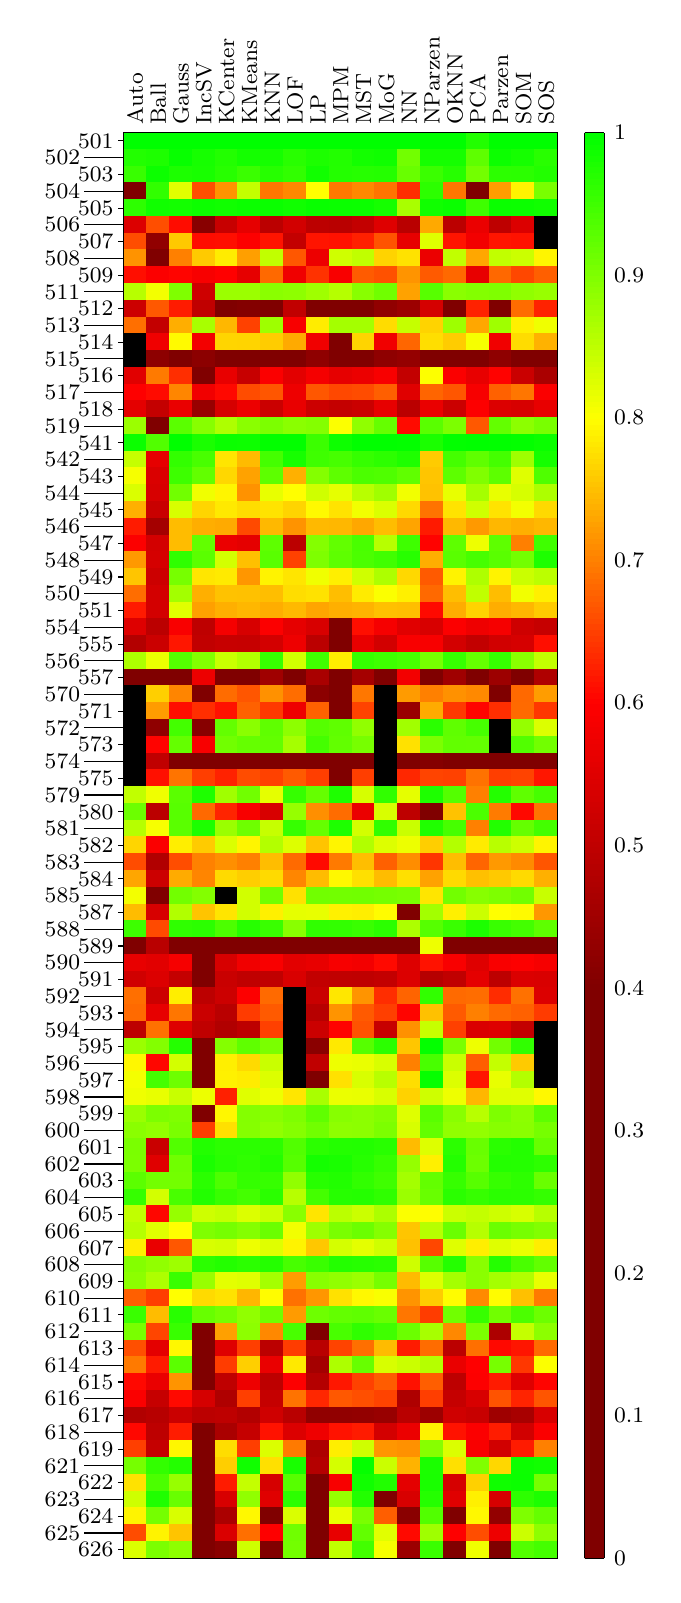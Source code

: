 \pgfplotsset{
	/pgfplots/colormap={cmaucrelative}{[0.5cm]
	rgb255(0cm)=(0,0,0);
	rgb255(1cm)=(255,0,0);
	rgb255(2cm)=(255,0,0);
	rgb255(2.5cm)=(255,255,0);
	rgb255(3cm)=(160,160,160);
	rgb255(3.5cm)=(0,100,255);
	rgb255(4cm)=(0,255,0);
	rgb255(5cm)=(0,225,0);
	rgb255(6cm)=(0,0,0);
	},
	/pgfplots/colormap={cmaucabsolute}{[0.5cm]
	rgb255(0cm)=(0,0,0);
	rgb255(1cm)=(0,0,0);
	rgb255(2cm)=(0,0,0);
	rgb255(3cm)=(0,0,0);
	rgb255(4cm)=(0,0,0);
	rgb255(5cm)=(128,0,0);
	rgb255(6cm)=(128,0,0);
	rgb255(7cm)=(128,0,0);
	rgb255(8cm)=(255,0,0);
	rgb255(9cm)=(255,255,0);
	rgb255(10cm)=(0,255,0);
	},
	/pgfplots/colormap={cmrnkrelative}{[0.5cm]
	rgb255(0cm)=(0,0,0);
	rgb255(1cm)=(0,255,0);
	rgb255(2cm)=(0,255,0);
	rgb255(2.5cm)=(0,100,255);
	rgb255(3cm)=(160,160,160);
	rgb255(3.5cm)=(255,255,0);
	rgb255(4cm)=(255,0,0);
	rgb255(5cm)=(255,0,0);
	rgb255(6cm)=(0,0,0);
	},
	/pgfplots/colormap={cmrnkabsolute}{[0.5cm]
	rgb255(0cm)=(0,255,0);
	rgb255(1cm)=(255,255,0);
	rgb255(2cm)=(255,0,0);
	rgb255(3cm)=(128,0,0);
	rgb255(4cm)=(128,0,0);
	rgb255(5cm)=(128,0,0);
	rgb255(6cm)=(0,0,0);
	rgb255(7cm)=(0,0,0)
	rgb255(8cm)=(0,0,0);
	rgb255(9cm)=(0,0,0);
	rgb255(10cm)=(0,0,0);
	},
}
\begin{tikzpicture}
	\begin{axis}[name=mat,
	plot box ratio={1 1 1},
	x=0.29cm,
	y=-0.213cm,
	z=0cm,
	xtick={1,...,19},
	ytick={1,...,85},
	xticklabels={{Auto},{Ball},{Gauss},{IncSV},{KCenter},{KMeans},{KNN},{LOF},{LP},{MPM},{MST},{MoG},{NN},{NParzen},{OKNN},{PCA},{Parzen},{SOM},{SOS}},
	yticklabels={},
	view={90}{90},
	xticklabel style={yshift=-0.1cm,xshift=0.145cm,rotate=90,font=\footnotesize},
	yticklabel style={yshift=-0.106cm,font=\footnotesize},
	axis x line=top,
	x axis line style={-},
	y axis line style={-},
	z axis line style={-},
	%colorbar,
	colorbar sampled,
	point meta min=-1,
	point meta max=1,
	colormap name=cmaucabsolute,
	colorbar style={try min ticks=5,max space between ticks=12pt,font=\footnotesize,xshift=-0.2cm,width=0.25cm,ytick style={draw=none},samples=500,scaled ticks = false,ymin=0,ymax=1,y dir=normal,yticklabel={$\pgfmathprintnumber{\tick}$},ytick={0.0,0.1,0.2,...,1.0},yticklabel style={/pgf/number format/fixed,/pgf/number format/showpos=false}},
	%
	title style={yshift=1cm,anchor=base},
	title={ },
	,
	]
	\addplot3[surf,draw=none,thin,shader=flat corner,mesh/rows=86,mesh/cols=20,mesh/ordering=y varies] coordinates {
(1,1,1.0)
(1,2,0.973)
(1,3,0.956)
(1,4,0.384)
(1,5,0.964)
(1,6,0.544)
(1,7,0.66)
(1,8,0.715)
(1,9,0.611)
(1,10,0.856)
(1,11,0.519)
(1,12,0.687)
(1,13,-1.0)
(1,14,-1.0)
(1,15,0.552)
(1,16,0.598)
(1,17,0.557)
(1,18,0.878)
(1,19,0.991)
(1,20,0.845)
(1,21,0.807)
(1,22,0.829)
(1,23,0.738)
(1,24,0.621)
(1,25,0.595)
(1,26,0.72)
(1,27,0.754)
(1,28,0.685)
(1,29,0.62)
(1,30,0.548)
(1,31,0.48)
(1,32,0.864)
(1,33,0.267)
(1,34,-1.0)
(1,35,-1.0)
(1,36,-1.0)
(1,37,-1.0)
(1,38,-1.0)
(1,39,-1.0)
(1,40,0.848)
(1,41,0.915)
(1,42,0.857)
(1,43,0.767)
(1,44,0.659)
(1,45,0.73)
(1,46,0.809)
(1,47,0.747)
(1,48,0.952)
(1,49,0.233)
(1,50,0.564)
(1,51,0.525)
(1,52,0.687)
(1,53,0.683)
(1,54,0.496)
(1,55,0.879)
(1,56,0.793)
(1,57,0.808)
(1,58,0.812)
(1,59,0.879)
(1,60,0.891)
(1,61,0.904)
(1,62,0.903)
(1,63,0.928)
(1,64,0.958)
(1,65,0.848)
(1,66,0.857)
(1,67,0.786)
(1,68,0.896)
(1,69,0.89)
(1,70,0.674)
(1,71,0.955)
(1,72,0.905)
(1,73,0.662)
(1,74,0.695)
(1,75,0.606)
(1,76,0.593)
(1,77,0.477)
(1,78,0.605)
(1,79,0.649)
(1,80,0.907)
(1,81,0.777)
(1,82,0.838)
(1,83,0.791)
(1,84,0.659)
(1,85,0.828)
(1,86,0.0)
(2,1,1.0)
(2,2,0.977)
(2,3,0.99)
(2,4,0.961)
(2,5,0.987)
(2,6,0.661)
(2,7,0.426)
(2,8,0.39)
(2,9,0.595)
(2,10,0.809)
(2,11,0.669)
(2,12,0.505)
(2,13,0.576)
(2,14,0.42)
(2,15,0.695)
(2,16,0.608)
(2,17,0.507)
(2,18,0.399)
(2,19,0.936)
(2,20,0.561)
(2,21,0.541)
(2,22,0.537)
(2,23,0.514)
(2,24,0.457)
(2,25,0.53)
(2,26,0.534)
(2,27,0.52)
(2,28,0.53)
(2,29,0.531)
(2,30,0.493)
(2,31,0.518)
(2,32,0.815)
(2,33,0.377)
(2,34,0.762)
(2,35,0.722)
(2,36,0.424)
(2,37,0.602)
(2,38,0.5)
(2,39,0.612)
(2,40,0.811)
(2,41,0.492)
(2,42,0.806)
(2,43,0.593)
(2,44,0.477)
(2,45,0.52)
(2,46,0.384)
(2,47,0.537)
(2,48,0.658)
(2,49,0.489)
(2,50,0.554)
(2,51,0.544)
(2,52,0.519)
(2,53,0.562)
(2,54,0.688)
(2,55,0.897)
(2,56,0.604)
(2,57,0.946)
(2,58,0.818)
(2,59,0.902)
(2,60,0.885)
(2,61,0.515)
(2,62,0.551)
(2,63,0.909)
(2,64,0.834)
(2,65,0.604)
(2,66,0.824)
(2,67,0.567)
(2,68,0.886)
(2,69,0.864)
(2,70,0.648)
(2,71,0.747)
(2,72,0.654)
(2,73,0.557)
(2,74,0.621)
(2,75,0.566)
(2,76,0.51)
(2,77,0.486)
(2,78,0.495)
(2,79,0.509)
(2,80,0.96)
(2,81,0.941)
(2,82,0.975)
(2,83,0.908)
(2,84,0.79)
(2,85,0.903)
(2,86,0.0)
(3,1,1.0)
(3,2,0.994)
(3,3,0.978)
(3,4,0.823)
(3,5,0.985)
(3,6,0.609)
(3,7,0.757)
(3,8,0.7)
(3,9,0.603)
(3,10,0.9)
(3,11,0.621)
(3,12,0.736)
(3,13,0.796)
(3,14,0.287)
(3,15,0.636)
(3,16,0.705)
(3,17,0.566)
(3,18,0.929)
(3,19,1.0)
(3,20,0.96)
(3,21,0.952)
(3,22,0.911)
(3,23,0.831)
(3,24,0.747)
(3,25,0.747)
(3,26,0.963)
(3,27,0.906)
(3,28,0.872)
(3,29,0.823)
(3,30,0.591)
(3,31,0.617)
(3,32,0.934)
(3,33,0.284)
(3,34,0.704)
(3,35,0.611)
(3,36,0.947)
(3,37,0.921)
(3,38,0.364)
(3,39,0.691)
(3,40,0.929)
(3,41,0.931)
(3,42,0.929)
(3,43,0.786)
(3,44,0.66)
(3,45,0.734)
(3,46,0.91)
(3,47,0.861)
(3,48,0.963)
(3,49,0.246)
(3,50,0.586)
(3,51,0.507)
(3,52,0.786)
(3,53,0.692)
(3,54,0.548)
(3,55,0.971)
(3,56,0.834)
(3,57,0.914)
(3,58,0.843)
(3,59,0.899)
(3,60,0.904)
(3,61,0.935)
(3,62,0.912)
(3,63,0.909)
(3,64,0.943)
(3,65,0.882)
(3,66,0.8)
(3,67,0.668)
(3,68,0.876)
(3,69,0.956)
(3,70,0.8)
(3,71,0.968)
(3,72,0.956)
(3,73,0.794)
(3,74,0.928)
(3,75,0.716)
(3,76,0.607)
(3,77,0.516)
(3,78,0.622)
(3,79,0.793)
(3,80,0.972)
(3,81,0.881)
(3,82,0.918)
(3,83,0.83)
(3,84,0.753)
(3,85,0.888)
(3,86,0.0)
(4,1,1.0)
(4,2,0.982)
(4,3,0.981)
(4,4,0.661)
(4,5,0.99)
(4,6,0.413)
(4,7,0.609)
(4,8,0.758)
(4,9,0.589)
(4,10,0.522)
(4,11,0.5)
(4,12,0.868)
(4,13,0.581)
(4,14,0.419)
(4,15,0.043)
(4,16,0.577)
(4,17,0.438)
(4,18,0.894)
(4,19,0.979)
(4,20,0.943)
(4,21,0.923)
(4,22,0.811)
(4,23,0.767)
(4,24,0.736)
(4,25,0.923)
(4,26,0.929)
(4,27,0.78)
(4,28,0.737)
(4,29,0.725)
(4,30,0.498)
(4,31,0.502)
(4,32,0.897)
(4,33,0.571)
(4,34,0.364)
(4,35,0.636)
(4,36,0.411)
(4,37,0.589)
(4,38,0.352)
(4,39,0.648)
(4,40,0.977)
(4,41,0.682)
(4,42,0.978)
(4,43,0.759)
(4,44,0.701)
(4,45,0.704)
(4,46,0.897)
(4,47,0.753)
(4,48,0.966)
(4,49,0.254)
(4,50,0.051)
(4,51,0.014)
(4,52,0.494)
(4,53,0.517)
(4,54,0.5)
(4,55,0.111)
(4,56,0.106)
(4,57,0.089)
(4,58,0.814)
(4,59,0.374)
(4,60,0.648)
(4,61,0.973)
(4,62,0.979)
(4,63,0.967)
(4,64,0.973)
(4,65,0.838)
(4,66,0.9)
(4,67,0.83)
(4,68,0.966)
(4,69,0.88)
(4,70,0.771)
(4,71,0.919)
(4,72,0.005)
(4,73,0.0)
(4,74,0.004)
(4,75,0.0)
(4,76,0.534)
(4,77,0.493)
(4,78,0.275)
(4,79,0.061)
(4,80,0.0)
(4,81,0.0)
(4,82,0.0)
(4,83,0.0)
(4,84,0.0)
(4,85,0.0)
(4,86,0.0)
(5,1,1.0)
(5,2,0.973)
(5,3,0.969)
(5,4,0.715)
(5,5,0.987)
(5,6,0.511)
(5,7,0.611)
(5,8,0.785)
(5,9,0.6)
(5,10,0.878)
(5,11,0.321)
(5,12,0.743)
(5,13,0.767)
(5,14,0.293)
(5,15,0.564)
(5,16,0.606)
(5,17,0.535)
(5,18,0.863)
(5,19,0.991)
(5,20,0.779)
(5,21,0.768)
(5,22,0.792)
(5,23,0.782)
(5,24,0.733)
(5,25,0.568)
(5,26,0.834)
(5,27,0.783)
(5,28,0.752)
(5,29,0.737)
(5,30,0.584)
(5,31,0.512)
(5,32,0.842)
(5,33,0.291)
(5,34,0.684)
(5,35,0.613)
(5,36,0.922)
(5,37,0.911)
(5,38,0.35)
(5,39,0.626)
(5,40,0.874)
(5,41,0.628)
(5,42,0.879)
(5,43,0.828)
(5,44,0.712)
(5,45,0.771)
(5,46,-1.0)
(5,47,0.779)
(5,48,0.94)
(5,49,0.249)
(5,50,0.537)
(5,51,0.515)
(5,52,0.519)
(5,53,0.49)
(5,54,0.477)
(5,55,0.896)
(5,56,0.787)
(5,57,0.789)
(5,58,0.625)
(5,59,0.793)
(5,60,0.775)
(5,61,0.966)
(5,62,0.968)
(5,63,0.939)
(5,64,0.956)
(5,65,0.844)
(5,66,0.907)
(5,67,0.833)
(5,68,0.972)
(5,69,0.821)
(5,70,0.777)
(5,71,0.907)
(5,72,0.725)
(5,73,0.549)
(5,74,0.647)
(5,75,0.499)
(5,76,0.473)
(5,77,0.497)
(5,78,0.466)
(5,79,0.773)
(5,80,0.761)
(5,81,0.621)
(5,82,0.538)
(5,83,0.468)
(5,84,0.541)
(5,85,0.415)
(5,86,0.0)
(6,1,1.0)
(6,2,0.984)
(6,3,0.954)
(6,4,0.846)
(6,5,0.991)
(6,6,0.561)
(6,7,0.596)
(6,8,0.724)
(6,9,0.56)
(6,10,0.878)
(6,11,0.406)
(6,12,0.651)
(6,13,0.766)
(6,14,0.262)
(6,15,0.511)
(6,16,0.659)
(6,17,0.572)
(6,18,0.891)
(6,19,0.989)
(6,20,0.746)
(6,21,0.727)
(6,22,0.714)
(6,23,0.773)
(6,24,0.658)
(6,25,0.559)
(6,26,0.75)
(6,27,0.717)
(6,28,0.751)
(6,29,0.743)
(6,30,0.536)
(6,31,0.51)
(6,32,0.86)
(6,33,0.242)
(6,34,0.667)
(6,35,0.676)
(6,36,0.891)
(6,37,0.92)
(6,38,0.375)
(6,39,0.659)
(6,40,0.911)
(6,41,0.588)
(6,42,0.913)
(6,43,0.792)
(6,44,0.7)
(6,45,0.761)
(6,46,0.836)
(6,47,0.836)
(6,48,0.97)
(6,49,0.241)
(6,50,0.578)
(6,51,0.5)
(6,52,0.597)
(6,53,0.646)
(6,54,0.495)
(6,55,0.925)
(6,56,0.771)
(6,57,0.785)
(6,58,0.825)
(6,59,0.896)
(6,60,0.895)
(6,61,0.966)
(6,62,0.963)
(6,63,0.959)
(6,64,0.946)
(6,65,0.827)
(6,66,0.896)
(6,67,0.813)
(6,68,0.966)
(6,69,0.825)
(6,70,0.742)
(6,71,0.886)
(6,72,0.889)
(6,73,0.648)
(6,74,0.762)
(6,75,0.573)
(6,76,0.649)
(6,77,0.478)
(6,78,0.508)
(6,79,0.648)
(6,80,0.987)
(6,81,0.846)
(6,82,0.886)
(6,83,0.794)
(6,84,0.687)
(6,85,0.838)
(6,86,0.0)
(7,1,1.0)
(7,2,0.983)
(7,3,0.97)
(7,4,0.693)
(7,5,0.992)
(7,6,0.492)
(7,7,0.615)
(7,8,0.848)
(7,9,0.682)
(7,10,0.891)
(7,11,0.272)
(7,12,0.876)
(7,13,0.76)
(7,14,0.279)
(7,15,0.594)
(7,16,0.667)
(7,17,0.518)
(7,18,0.902)
(7,19,0.998)
(7,20,0.946)
(7,21,0.927)
(7,22,0.818)
(7,23,0.778)
(7,24,0.744)
(7,25,0.926)
(7,26,0.93)
(7,27,0.79)
(7,28,0.749)
(7,29,0.735)
(7,30,0.595)
(7,31,0.531)
(7,32,0.957)
(7,33,0.45)
(7,34,0.713)
(7,35,0.644)
(7,36,0.925)
(7,37,0.923)
(7,38,0.355)
(7,39,0.651)
(7,40,0.82)
(7,41,0.539)
(7,42,0.844)
(7,43,0.859)
(7,44,0.748)
(7,45,0.771)
(7,46,0.91)
(7,47,0.788)
(7,48,0.955)
(7,49,0.25)
(7,50,0.59)
(7,51,0.501)
(7,52,0.683)
(7,53,0.67)
(7,54,0.65)
(7,55,0.904)
(7,56,0.842)
(7,57,0.827)
(7,58,0.813)
(7,59,0.892)
(7,60,0.886)
(7,61,0.966)
(7,62,0.972)
(7,63,0.957)
(7,64,0.967)
(7,65,0.84)
(7,66,0.916)
(7,67,0.825)
(7,68,0.971)
(7,69,0.87)
(7,70,0.797)
(7,71,0.911)
(7,72,0.706)
(7,73,0.492)
(7,74,0.566)
(7,75,0.496)
(7,76,0.508)
(7,77,0.524)
(7,78,0.614)
(7,79,0.828)
(7,80,0.775)
(7,81,0.535)
(7,82,0.551)
(7,83,0.384)
(7,84,0.598)
(7,85,0.401)
(7,86,0.0)
(8,1,1.0)
(8,2,0.968)
(8,3,0.961)
(8,4,0.706)
(8,5,0.987)
(8,6,0.529)
(8,7,0.505)
(8,8,0.668)
(8,9,0.576)
(8,10,0.888)
(8,11,0.502)
(8,12,0.588)
(8,13,0.733)
(8,14,0.368)
(8,15,0.556)
(8,16,0.573)
(8,17,0.565)
(8,18,0.891)
(8,19,0.998)
(8,20,0.982)
(8,21,0.738)
(8,22,0.799)
(8,23,0.766)
(8,24,0.715)
(8,25,0.493)
(8,26,0.651)
(8,27,0.779)
(8,28,0.773)
(8,29,0.745)
(8,30,0.56)
(8,31,0.573)
(8,32,0.836)
(8,33,0.332)
(8,34,0.685)
(8,35,0.573)
(8,36,0.889)
(8,37,0.87)
(8,38,0.349)
(8,39,0.67)
(8,40,0.958)
(8,41,0.882)
(8,42,0.957)
(8,43,0.826)
(8,44,0.683)
(8,45,0.705)
(8,46,0.776)
(8,47,0.819)
(8,48,0.892)
(8,49,0.339)
(8,50,0.556)
(8,51,0.54)
(8,52,-1.0)
(8,53,-1.0)
(8,54,-1.0)
(8,55,-1.0)
(8,56,-1.0)
(8,57,-1.0)
(8,58,0.78)
(8,59,0.901)
(8,60,0.895)
(8,61,0.936)
(8,62,0.932)
(8,63,0.886)
(8,64,0.856)
(8,65,0.892)
(8,66,0.81)
(8,67,0.79)
(8,68,0.944)
(8,69,0.722)
(8,70,0.688)
(8,71,0.721)
(8,72,0.943)
(8,73,0.647)
(8,74,0.782)
(8,75,0.597)
(8,76,0.69)
(8,77,0.489)
(8,78,0.545)
(8,79,0.695)
(8,80,0.981)
(8,81,0.931)
(8,82,0.965)
(8,83,0.829)
(8,84,0.912)
(8,85,0.909)
(8,86,0.0)
(9,1,1.0)
(9,2,0.978)
(9,3,0.986)
(9,4,0.8)
(9,5,0.993)
(9,6,0.494)
(9,7,0.615)
(9,8,0.571)
(9,9,0.639)
(9,10,0.875)
(9,11,0.254)
(9,12,0.785)
(9,13,0.577)
(9,14,0.423)
(9,15,0.584)
(9,16,0.668)
(9,17,0.52)
(9,18,0.896)
(9,19,0.953)
(9,20,0.951)
(9,21,0.896)
(9,22,0.837)
(9,23,0.795)
(9,24,0.745)
(9,25,0.896)
(9,26,0.901)
(9,27,0.811)
(9,28,0.777)
(9,29,0.729)
(9,30,0.539)
(9,31,0.492)
(9,32,0.949)
(9,33,0.464)
(9,34,0.418)
(9,35,0.676)
(9,36,0.933)
(9,37,0.946)
(9,38,0.352)
(9,39,0.648)
(9,40,0.92)
(9,41,0.712)
(9,42,0.92)
(9,43,0.753)
(9,44,0.607)
(9,45,0.747)
(9,46,0.911)
(9,47,0.818)
(9,48,0.962)
(9,49,0.349)
(9,50,0.564)
(9,51,0.503)
(9,52,0.514)
(9,53,0.487)
(9,54,0.518)
(9,55,0.415)
(9,56,0.5)
(9,57,0.374)
(9,58,0.867)
(9,59,0.924)
(9,60,0.911)
(9,61,0.966)
(9,62,0.984)
(9,63,0.969)
(9,64,0.946)
(9,65,0.779)
(9,66,0.876)
(9,67,0.756)
(9,68,0.955)
(9,69,0.893)
(9,70,0.717)
(9,71,0.913)
(9,72,0.386)
(9,73,0.49)
(9,74,0.456)
(9,75,0.482)
(9,76,0.63)
(9,77,0.427)
(9,78,0.574)
(9,79,0.471)
(9,80,0.482)
(9,81,0.031)
(9,82,0.182)
(9,83,0.195)
(9,84,0.154)
(9,85,0.139)
(9,86,0.0)
(10,1,1.0)
(10,2,0.973)
(10,3,0.972)
(10,4,0.694)
(10,5,0.992)
(10,6,0.49)
(10,7,0.613)
(10,8,0.837)
(10,9,0.59)
(10,10,0.858)
(10,11,0.239)
(10,12,0.871)
(10,13,0.0)
(10,14,0.0)
(10,15,0.561)
(10,16,0.656)
(10,17,0.506)
(10,18,0.802)
(10,19,0.989)
(10,20,0.945)
(10,21,0.926)
(10,22,0.819)
(10,23,0.778)
(10,24,0.743)
(10,25,0.923)
(10,26,0.926)
(10,27,0.787)
(10,28,0.749)
(10,29,0.737)
(10,30,0.053)
(10,31,0.0)
(10,32,0.786)
(10,33,0.34)
(10,34,0.0)
(10,35,0.0)
(10,36,0.925)
(10,37,0.923)
(10,38,0.0)
(10,39,0.0)
(10,40,0.976)
(10,41,0.684)
(10,42,0.977)
(10,43,0.792)
(10,44,0.695)
(10,45,0.794)
(10,46,0.91)
(10,47,0.789)
(10,48,0.96)
(10,49,0.245)
(10,50,0.587)
(10,51,0.501)
(10,52,0.781)
(10,53,0.716)
(10,54,0.602)
(10,55,0.782)
(10,56,0.813)
(10,57,0.776)
(10,58,0.815)
(10,59,0.894)
(10,60,0.888)
(10,61,0.972)
(10,62,0.98)
(10,63,0.974)
(10,64,0.97)
(10,65,0.853)
(10,66,0.904)
(10,67,0.833)
(10,68,0.972)
(10,69,0.886)
(10,70,0.776)
(10,71,0.922)
(10,72,0.943)
(10,73,0.652)
(10,74,0.864)
(10,75,0.618)
(10,76,0.669)
(10,77,0.427)
(10,78,0.614)
(10,79,0.786)
(10,80,0.833)
(10,81,0.589)
(10,82,0.882)
(10,83,0.817)
(10,84,0.564)
(10,85,0.849)
(10,86,0.0)
(11,1,1.0)
(11,2,0.985)
(11,3,0.97)
(11,4,0.706)
(11,5,0.991)
(11,6,0.505)
(11,7,0.625)
(11,8,0.849)
(11,9,0.671)
(11,10,0.893)
(11,11,0.319)
(11,12,0.871)
(11,13,0.766)
(11,14,0.283)
(11,15,0.57)
(11,16,0.659)
(11,17,0.516)
(11,18,0.887)
(11,19,0.999)
(11,20,0.958)
(11,21,0.941)
(11,22,0.855)
(11,23,0.81)
(11,24,0.731)
(11,25,0.942)
(11,26,0.941)
(11,27,0.837)
(11,28,0.784)
(11,29,0.74)
(11,30,0.611)
(11,31,0.565)
(11,32,0.958)
(11,33,0.458)
(11,34,0.693)
(11,35,0.652)
(11,36,0.886)
(11,37,0.906)
(11,38,0.365)
(11,39,0.648)
(11,40,0.832)
(11,41,0.568)
(11,42,0.834)
(11,43,0.861)
(11,44,0.749)
(11,45,0.775)
(11,46,0.911)
(11,47,0.786)
(11,48,0.955)
(11,49,0.254)
(11,50,0.58)
(11,51,0.499)
(11,52,0.716)
(11,53,0.67)
(11,54,0.665)
(11,55,0.932)
(11,56,0.816)
(11,57,0.83)
(11,58,0.817)
(11,59,0.89)
(11,60,0.89)
(11,61,0.973)
(11,62,0.97)
(11,63,0.961)
(11,64,0.971)
(11,65,0.84)
(11,66,0.916)
(11,67,0.821)
(11,68,0.97)
(11,69,0.878)
(11,70,0.794)
(11,71,0.925)
(11,72,0.963)
(11,73,0.687)
(11,74,0.919)
(11,75,0.651)
(11,76,0.662)
(11,77,0.429)
(11,78,0.621)
(11,79,0.837)
(11,80,0.996)
(11,81,0.987)
(11,82,0.973)
(11,83,0.904)
(11,84,0.923)
(11,85,0.948)
(11,86,0.0)
(12,1,1.0)
(12,2,0.988)
(12,3,0.971)
(12,4,0.691)
(12,5,0.983)
(12,6,0.55)
(12,7,0.665)
(12,8,0.765)
(12,9,0.663)
(12,10,0.912)
(12,11,0.426)
(12,12,0.772)
(12,13,0.577)
(12,14,0.423)
(12,15,0.589)
(12,16,0.674)
(12,17,0.562)
(12,18,0.92)
(12,19,0.999)
(12,20,0.965)
(12,21,0.938)
(12,22,0.874)
(12,23,0.828)
(12,24,0.748)
(12,25,0.856)
(12,26,0.949)
(12,27,0.864)
(12,28,0.803)
(12,29,0.75)
(12,30,0.585)
(12,31,0.529)
(12,32,0.951)
(12,33,0.279)
(12,34,-1.0)
(12,35,-1.0)
(12,36,-1.0)
(12,37,-1.0)
(12,38,-1.0)
(12,39,-1.0)
(12,40,0.961)
(12,41,0.83)
(12,42,0.962)
(12,43,0.826)
(12,44,0.675)
(12,45,0.747)
(12,46,0.908)
(12,47,0.797)
(12,48,0.966)
(12,49,0.233)
(12,50,0.607)
(12,51,0.505)
(12,52,0.635)
(12,53,0.649)
(12,54,0.511)
(12,55,0.966)
(12,56,0.83)
(12,57,0.855)
(12,58,0.83)
(12,59,0.897)
(12,60,0.902)
(12,61,0.968)
(12,62,0.957)
(12,63,0.95)
(12,64,0.963)
(12,65,0.865)
(12,66,0.895)
(12,67,0.837)
(12,68,0.967)
(12,69,0.907)
(12,70,0.804)
(12,71,0.917)
(12,72,0.95)
(12,73,0.746)
(12,74,0.831)
(12,75,0.672)
(12,76,0.652)
(12,77,0.437)
(12,78,0.53)
(12,79,0.717)
(12,80,0.841)
(12,81,0.974)
(12,82,0.4)
(12,83,0.673)
(12,84,0.823)
(12,85,0.807)
(12,86,0.0)
(13,1,1.0)
(13,2,0.91)
(13,3,0.918)
(13,4,0.636)
(13,5,0.867)
(13,6,0.489)
(13,7,0.562)
(13,8,0.777)
(13,9,0.716)
(13,10,0.727)
(13,11,0.444)
(13,12,0.845)
(13,13,0.68)
(13,14,0.433)
(13,15,0.505)
(13,16,0.551)
(13,17,0.491)
(13,18,0.608)
(13,19,0.997)
(13,20,0.976)
(13,21,0.924)
(13,22,0.81)
(13,23,0.77)
(13,24,0.728)
(13,25,0.951)
(13,26,0.969)
(13,27,0.769)
(13,28,0.788)
(13,29,0.749)
(13,30,0.552)
(13,31,0.591)
(13,32,0.944)
(13,33,0.58)
(13,34,0.721)
(13,35,0.439)
(13,36,0.873)
(13,37,0.776)
(13,38,0.391)
(13,39,0.63)
(13,40,0.82)
(13,41,0.498)
(13,42,0.842)
(13,43,0.814)
(13,44,0.71)
(13,45,0.775)
(13,46,0.905)
(13,47,0.283)
(13,48,0.864)
(13,49,0.301)
(13,50,0.546)
(13,51,0.544)
(13,52,0.678)
(13,53,0.603)
(13,54,0.713)
(13,55,0.755)
(13,56,0.7)
(13,57,0.774)
(13,58,0.764)
(13,59,0.825)
(13,60,0.831)
(13,61,0.746)
(13,62,0.883)
(13,63,0.871)
(13,64,0.878)
(13,65,0.803)
(13,66,0.754)
(13,67,0.751)
(13,68,0.838)
(13,69,0.746)
(13,70,0.716)
(13,71,0.692)
(13,72,0.916)
(13,73,0.621)
(13,74,0.841)
(13,75,0.613)
(13,76,0.472)
(13,77,0.49)
(13,78,0.57)
(13,79,0.713)
(13,80,0.74)
(13,81,0.557)
(13,82,0.539)
(13,83,0.416)
(13,84,0.607)
(13,85,0.444)
(13,86,0.0)
(14,1,1.0)
(14,2,0.983)
(14,3,0.954)
(14,4,0.965)
(14,5,0.987)
(14,6,0.732)
(14,7,0.825)
(14,8,0.569)
(14,9,0.67)
(14,10,0.931)
(14,11,0.534)
(14,12,0.765)
(14,13,0.774)
(14,14,0.314)
(14,15,0.801)
(14,16,0.679)
(14,17,0.566)
(14,18,0.93)
(14,19,0.979)
(14,20,0.759)
(14,21,0.754)
(14,22,0.752)
(14,23,0.69)
(14,24,0.62)
(14,25,0.601)
(14,26,0.736)
(14,27,0.67)
(14,28,0.682)
(14,29,0.607)
(14,30,0.538)
(14,31,0.589)
(14,32,0.907)
(14,33,0.26)
(14,34,0.7)
(14,35,0.734)
(14,36,0.967)
(14,37,0.902)
(14,38,0.407)
(14,39,0.653)
(14,40,0.977)
(14,41,0.209)
(14,42,0.975)
(14,43,0.761)
(14,44,0.641)
(14,45,0.727)
(14,46,0.779)
(14,47,0.872)
(14,48,0.932)
(14,49,0.813)
(14,50,0.614)
(14,51,0.484)
(14,52,0.961)
(14,53,0.751)
(14,54,0.844)
(14,55,0.997)
(14,56,0.943)
(14,57,0.996)
(14,58,0.838)
(14,59,0.93)
(14,60,0.923)
(14,61,0.826)
(14,62,0.788)
(14,63,0.922)
(14,64,0.918)
(14,65,0.798)
(14,66,0.856)
(14,67,0.655)
(14,68,0.931)
(14,69,0.826)
(14,70,0.76)
(14,71,0.647)
(14,72,0.869)
(14,73,0.684)
(14,74,0.858)
(14,75,0.673)
(14,76,0.648)
(14,77,0.446)
(14,78,0.79)
(14,79,0.894)
(14,80,0.979)
(14,81,0.98)
(14,82,0.971)
(14,83,0.936)
(14,84,0.875)
(14,85,0.955)
(14,86,0.0)
(15,1,1.0)
(15,2,0.983)
(15,3,0.97)
(15,4,0.693)
(15,5,0.992)
(15,6,0.492)
(15,7,0.615)
(15,8,0.848)
(15,9,0.682)
(15,10,0.891)
(15,11,0.272)
(15,12,0.876)
(15,13,0.76)
(15,14,0.279)
(15,15,0.594)
(15,16,0.667)
(15,17,0.518)
(15,18,0.902)
(15,19,0.998)
(15,20,0.946)
(15,21,0.927)
(15,22,0.818)
(15,23,0.778)
(15,24,0.744)
(15,25,0.926)
(15,26,0.93)
(15,27,0.79)
(15,28,0.749)
(15,29,0.735)
(15,30,0.595)
(15,31,0.531)
(15,32,0.957)
(15,33,0.45)
(15,34,0.713)
(15,35,0.644)
(15,36,0.925)
(15,37,0.923)
(15,38,0.355)
(15,39,0.651)
(15,40,0.934)
(15,41,0.752)
(15,42,0.945)
(15,43,0.859)
(15,44,0.748)
(15,45,0.771)
(15,46,0.91)
(15,47,0.788)
(15,48,0.955)
(15,49,0.25)
(15,50,0.59)
(15,51,0.501)
(15,52,0.683)
(15,53,0.67)
(15,54,0.65)
(15,55,0.904)
(15,56,0.842)
(15,57,0.827)
(15,58,0.813)
(15,59,0.892)
(15,60,0.886)
(15,61,0.966)
(15,62,0.972)
(15,63,0.957)
(15,64,0.967)
(15,65,0.84)
(15,66,0.916)
(15,67,0.825)
(15,68,0.971)
(15,69,0.87)
(15,70,0.797)
(15,71,0.911)
(15,72,0.706)
(15,73,0.492)
(15,74,0.566)
(15,75,0.496)
(15,76,0.508)
(15,77,0.524)
(15,78,0.614)
(15,79,0.828)
(15,80,0.775)
(15,81,0.535)
(15,82,0.551)
(15,83,0.384)
(15,84,0.598)
(15,85,0.401)
(15,86,0.0)
(16,1,0.973)
(16,2,0.926)
(16,3,0.909)
(16,4,0.303)
(16,5,0.951)
(16,6,0.568)
(16,7,0.58)
(16,8,0.731)
(16,9,0.564)
(16,10,0.897)
(16,11,0.626)
(16,12,0.731)
(16,13,0.807)
(16,14,0.271)
(16,15,0.564)
(16,16,0.587)
(16,17,0.596)
(16,18,0.669)
(16,19,1.0)
(16,20,0.925)
(16,21,0.899)
(16,22,0.87)
(16,23,0.837)
(16,24,0.72)
(16,25,0.813)
(16,26,0.945)
(16,27,0.863)
(16,28,0.849)
(16,29,0.765)
(16,30,0.574)
(16,31,0.503)
(16,32,0.92)
(16,33,0.289)
(16,34,0.707)
(16,35,0.603)
(16,36,0.945)
(16,37,0.922)
(16,38,0.361)
(16,39,0.689)
(16,40,0.7)
(16,41,0.941)
(16,42,0.7)
(16,43,0.784)
(16,44,0.679)
(16,45,0.75)
(16,46,0.894)
(16,47,0.84)
(16,48,0.978)
(16,49,0.239)
(16,50,0.549)
(16,51,0.559)
(16,52,0.685)
(16,53,0.7)
(16,54,0.541)
(16,55,0.813)
(16,56,0.673)
(16,57,0.615)
(16,58,0.742)
(16,59,0.855)
(16,60,0.884)
(16,61,0.918)
(16,62,0.915)
(16,63,0.931)
(16,64,0.957)
(16,65,0.847)
(16,66,0.857)
(16,67,0.786)
(16,68,0.892)
(16,69,0.891)
(16,70,0.708)
(16,71,0.957)
(16,72,0.903)
(16,73,0.687)
(16,74,0.599)
(16,75,0.597)
(16,76,0.539)
(16,77,0.513)
(16,78,0.595)
(16,79,0.59)
(16,80,0.899)
(16,81,0.763)
(16,82,0.788)
(16,83,0.794)
(16,84,0.66)
(16,85,0.811)
(16,86,0.0)
(17,1,1.0)
(17,2,0.99)
(17,3,0.965)
(17,4,0.723)
(17,5,0.992)
(17,6,0.497)
(17,7,0.616)
(17,8,0.848)
(17,9,0.681)
(17,10,0.9)
(17,11,0.385)
(17,12,0.875)
(17,13,0.577)
(17,14,0.423)
(17,15,0.601)
(17,16,0.676)
(17,17,0.545)
(17,18,0.922)
(17,19,0.999)
(17,20,0.946)
(17,21,0.927)
(17,22,0.818)
(17,23,0.778)
(17,24,0.743)
(17,25,0.926)
(17,26,0.93)
(17,27,0.79)
(17,28,0.748)
(17,29,0.735)
(17,30,0.586)
(17,31,0.528)
(17,32,0.957)
(17,33,0.445)
(17,34,0.364)
(17,35,0.636)
(17,36,-1.0)
(17,37,-1.0)
(17,38,0.352)
(17,39,0.648)
(17,40,0.972)
(17,41,0.696)
(17,42,0.973)
(17,43,0.855)
(17,44,0.72)
(17,45,0.757)
(17,46,0.901)
(17,47,0.8)
(17,48,0.956)
(17,49,0.269)
(17,50,0.59)
(17,51,0.496)
(17,52,0.634)
(17,53,0.683)
(17,54,0.547)
(17,55,0.91)
(17,56,0.846)
(17,57,0.818)
(17,58,0.825)
(17,59,0.901)
(17,60,0.894)
(17,61,0.967)
(17,62,0.972)
(17,63,0.957)
(17,64,0.967)
(17,65,0.839)
(17,66,0.916)
(17,67,0.825)
(17,68,0.971)
(17,69,0.87)
(17,70,0.797)
(17,71,0.911)
(17,72,0.471)
(17,73,0.606)
(17,74,0.906)
(17,75,0.621)
(17,76,0.665)
(17,77,0.448)
(17,78,0.622)
(17,79,0.527)
(17,80,0.768)
(17,81,0.988)
(17,82,0.535)
(17,83,0.429)
(17,84,0.573)
(17,85,0.391)
(17,86,0.0)
(18,1,1.0)
(18,2,0.983)
(18,3,0.966)
(18,4,0.79)
(18,5,0.991)
(18,6,0.544)
(18,7,0.614)
(18,8,0.84)
(18,9,0.655)
(18,10,0.887)
(18,11,0.684)
(18,12,0.788)
(18,13,0.772)
(18,14,0.256)
(18,15,0.517)
(18,16,0.692)
(18,17,0.537)
(18,18,0.89)
(18,19,0.997)
(18,20,0.876)
(18,21,0.825)
(18,22,0.832)
(18,23,0.809)
(18,24,0.737)
(18,25,0.699)
(18,26,0.909)
(18,27,0.841)
(18,28,0.81)
(18,29,0.743)
(18,30,0.523)
(18,31,0.535)
(18,32,0.891)
(18,33,0.246)
(18,34,0.682)
(18,35,0.683)
(18,36,0.883)
(18,37,0.936)
(18,38,0.374)
(18,39,0.652)
(18,40,0.925)
(18,41,0.606)
(18,42,0.921)
(18,43,0.839)
(18,44,0.708)
(18,45,0.771)
(18,46,0.911)
(18,47,0.796)
(18,48,0.947)
(18,49,0.252)
(18,50,0.596)
(18,51,0.543)
(18,52,0.688)
(18,53,0.676)
(18,54,0.505)
(18,55,0.962)
(18,56,0.758)
(18,57,0.859)
(18,58,0.824)
(18,59,0.89)
(18,60,0.891)
(18,61,0.972)
(18,62,0.971)
(18,63,0.964)
(18,64,0.966)
(18,65,0.831)
(18,66,0.906)
(18,67,0.815)
(18,68,0.942)
(18,69,0.861)
(18,70,0.75)
(18,71,0.941)
(18,72,0.846)
(18,73,0.616)
(18,74,0.643)
(18,75,0.548)
(18,76,0.628)
(18,77,0.463)
(18,78,0.528)
(18,79,0.621)
(18,80,0.99)
(18,81,0.991)
(18,82,0.964)
(18,83,0.901)
(18,84,0.84)
(18,85,0.935)
(18,86,0.0)
(19,1,1.0)
(19,2,0.968)
(19,3,0.973)
(19,4,0.905)
(19,5,0.987)
(19,6,-1.0)
(19,7,-1.0)
(19,8,0.792)
(19,9,0.674)
(19,10,0.88)
(19,11,0.626)
(19,12,0.811)
(19,13,0.739)
(19,14,0.256)
(19,15,0.466)
(19,16,0.594)
(19,17,0.563)
(19,18,0.905)
(19,19,0.992)
(19,20,0.983)
(19,21,0.938)
(19,22,0.864)
(19,23,0.77)
(19,24,0.743)
(19,25,0.95)
(19,26,0.977)
(19,27,0.853)
(19,28,0.788)
(19,29,0.759)
(19,30,0.51)
(19,31,0.611)
(19,32,0.847)
(19,33,0.474)
(19,34,0.723)
(19,35,0.643)
(19,36,0.827)
(19,37,0.91)
(19,38,0.381)
(19,39,0.617)
(19,40,0.945)
(19,41,0.691)
(19,42,0.947)
(19,43,0.791)
(19,44,0.666)
(19,45,0.738)
(19,46,0.843)
(19,47,0.718)
(19,48,0.926)
(19,49,0.254)
(19,50,0.585)
(19,51,0.54)
(19,52,0.544)
(19,53,0.646)
(19,54,-1.0)
(19,55,-1.0)
(19,56,-1.0)
(19,57,-1.0)
(19,58,0.794)
(19,59,0.927)
(19,60,0.907)
(19,61,0.919)
(19,62,0.964)
(19,63,0.917)
(19,64,0.959)
(19,65,0.856)
(19,66,0.898)
(19,67,0.786)
(19,68,0.923)
(19,69,0.816)
(19,70,0.695)
(19,71,0.915)
(19,72,0.89)
(19,73,0.682)
(19,74,0.802)
(19,75,0.603)
(19,76,0.666)
(19,77,0.539)
(19,78,0.593)
(19,79,0.7)
(19,80,0.986)
(19,81,0.907)
(19,82,0.978)
(19,83,0.92)
(19,84,0.888)
(19,85,0.946)
(19,86,0.0)
(20,1,0.0)
(20,2,0.0)
(20,3,0.0)
(20,4,0.0)
(20,5,0.0)
(20,6,0.0)
(20,7,0.0)
(20,8,0.0)
(20,9,0.0)
(20,10,0.0)
(20,11,0.0)
(20,12,0.0)
(20,13,0.0)
(20,14,0.0)
(20,15,0.0)
(20,16,0.0)
(20,17,0.0)
(20,18,0.0)
(20,19,0.0)
(20,20,0.0)
(20,21,0.0)
(20,22,0.0)
(20,23,0.0)
(20,24,0.0)
(20,25,0.0)
(20,26,0.0)
(20,27,0.0)
(20,28,0.0)
(20,29,0.0)
(20,30,0.0)
(20,31,0.0)
(20,32,0.0)
(20,33,0.0)
(20,34,0.0)
(20,35,0.0)
(20,36,0.0)
(20,37,0.0)
(20,38,0.0)
(20,39,0.0)
(20,40,0.0)
(20,41,0.0)
(20,42,0.0)
(20,43,0.0)
(20,44,0.0)
(20,45,0.0)
(20,46,0.0)
(20,47,0.0)
(20,48,0.0)
(20,49,0.0)
(20,50,0.0)
(20,51,0.0)
(20,52,0.0)
(20,53,0.0)
(20,54,0.0)
(20,55,0.0)
(20,56,0.0)
(20,57,0.0)
(20,58,0.0)
(20,59,0.0)
(20,60,0.0)
(20,61,0.0)
(20,62,0.0)
(20,63,0.0)
(20,64,0.0)
(20,65,0.0)
(20,66,0.0)
(20,67,0.0)
(20,68,0.0)
(20,69,0.0)
(20,70,0.0)
(20,71,0.0)
(20,72,0.0)
(20,73,0.0)
(20,74,0.0)
(20,75,0.0)
(20,76,0.0)
(20,77,0.0)
(20,78,0.0)
(20,79,0.0)
(20,80,0.0)
(20,81,0.0)
(20,82,0.0)
(20,83,0.0)
(20,84,0.0)
(20,85,0.0)
(20,86,0.0)

	};
	\end{axis}
	\draw[thin] (mat.north east) rectangle (mat.south west);
	\fontsize{8}{8}\selectfont \draw[black] ($(mat.north west) + (0cm,-0.106 cm)$) -- ++(-0.075cm,0cm) node[left,xshift=0.05cm] {501};
\draw[black] ($(mat.north west) + (0cm,-0.320 cm)$) -- ++(-0.5cm,0cm) node[left,xshift=0.05cm] {502};
\draw[black] ($(mat.north west) + (0cm,-0.532 cm)$) -- ++(-0.075cm,0cm) node[left,xshift=0.05cm] {503};
\draw[black] ($(mat.north west) + (0cm,-0.745 cm)$) -- ++(-0.5cm,0cm) node[left,xshift=0.05cm] {504};
\draw[black] ($(mat.north west) + (0cm,-0.959 cm)$) -- ++(-0.075cm,0cm) node[left,xshift=0.05cm] {505};
\draw[black] ($(mat.north west) + (0cm,-1.171 cm)$) -- ++(-0.5cm,0cm) node[left,xshift=0.05cm] {506};
\draw[black] ($(mat.north west) + (0cm,-1.385 cm)$) -- ++(-0.075cm,0cm) node[left,xshift=0.05cm] {507};
\draw[black] ($(mat.north west) + (0cm,-1.597 cm)$) -- ++(-0.5cm,0cm) node[left,xshift=0.05cm] {508};
\draw[black] ($(mat.north west) + (0cm,-1.810 cm)$) -- ++(-0.075cm,0cm) node[left,xshift=0.05cm] {509};
\draw[black] ($(mat.north west) + (0cm,-2.023 cm)$) -- ++(-0.5cm,0cm) node[left,xshift=0.05cm] {511};
\draw[black] ($(mat.north west) + (0cm,-2.236 cm)$) -- ++(-0.075cm,0cm) node[left,xshift=0.05cm] {512};
\draw[black] ($(mat.north west) + (0cm,-2.450 cm)$) -- ++(-0.5cm,0cm) node[left,xshift=0.05cm] {513};
\draw[black] ($(mat.north west) + (0cm,-2.663 cm)$) -- ++(-0.075cm,0cm) node[left,xshift=0.05cm] {514};
\draw[black] ($(mat.north west) + (0cm,-2.875 cm)$) -- ++(-0.5cm,0cm) node[left,xshift=0.05cm] {515};
\draw[black] ($(mat.north west) + (0cm,-3.088 cm)$) -- ++(-0.075cm,0cm) node[left,xshift=0.05cm] {516};
\draw[black] ($(mat.north west) + (0cm,-3.301 cm)$) -- ++(-0.5cm,0cm) node[left,xshift=0.05cm] {517};
\draw[black] ($(mat.north west) + (0cm,-3.514 cm)$) -- ++(-0.075cm,0cm) node[left,xshift=0.05cm] {518};
\draw[black] ($(mat.north west) + (0cm,-3.728 cm)$) -- ++(-0.5cm,0cm) node[left,xshift=0.05cm] {519};
\draw[black] ($(mat.north west) + (0cm,-3.941 cm)$) -- ++(-0.075cm,0cm) node[left,xshift=0.05cm] {541};
\draw[black] ($(mat.north west) + (0cm,-4.154 cm)$) -- ++(-0.5cm,0cm) node[left,xshift=0.05cm] {542};
\draw[black] ($(mat.north west) + (0cm,-4.367 cm)$) -- ++(-0.075cm,0cm) node[left,xshift=0.05cm] {543};
\draw[black] ($(mat.north west) + (0cm,-4.579 cm)$) -- ++(-0.5cm,0cm) node[left,xshift=0.05cm] {544};
\draw[black] ($(mat.north west) + (0cm,-4.792 cm)$) -- ++(-0.075cm,0cm) node[left,xshift=0.05cm] {545};
\draw[black] ($(mat.north west) + (0cm,-5.005 cm)$) -- ++(-0.5cm,0cm) node[left,xshift=0.05cm] {546};
\draw[black] ($(mat.north west) + (0cm,-5.218 cm)$) -- ++(-0.075cm,0cm) node[left,xshift=0.05cm] {547};
\draw[black] ($(mat.north west) + (0cm,-5.431 cm)$) -- ++(-0.5cm,0cm) node[left,xshift=0.05cm] {548};
\draw[black] ($(mat.north west) + (0cm,-5.644 cm)$) -- ++(-0.075cm,0cm) node[left,xshift=0.05cm] {549};
\draw[black] ($(mat.north west) + (0cm,-5.857 cm)$) -- ++(-0.5cm,0cm) node[left,xshift=0.05cm] {550};
\draw[black] ($(mat.north west) + (0cm,-6.071 cm)$) -- ++(-0.075cm,0cm) node[left,xshift=0.05cm] {551};
\draw[black] ($(mat.north west) + (0cm,-6.284 cm)$) -- ++(-0.5cm,0cm) node[left,xshift=0.05cm] {554};
\draw[black] ($(mat.north west) + (0cm,-6.497 cm)$) -- ++(-0.075cm,0cm) node[left,xshift=0.05cm] {555};
\draw[black] ($(mat.north west) + (0cm,-6.710 cm)$) -- ++(-0.5cm,0cm) node[left,xshift=0.05cm] {556};
\draw[black] ($(mat.north west) + (0cm,-6.922 cm)$) -- ++(-0.075cm,0cm) node[left,xshift=0.05cm] {557};
\draw[black] ($(mat.north west) + (0cm,-7.135 cm)$) -- ++(-0.5cm,0cm) node[left,xshift=0.05cm] {570};
\draw[black] ($(mat.north west) + (0cm,-7.348 cm)$) -- ++(-0.075cm,0cm) node[left,xshift=0.05cm] {571};
\draw[black] ($(mat.north west) + (0cm,-7.561 cm)$) -- ++(-0.5cm,0cm) node[left,xshift=0.05cm] {572};
\draw[black] ($(mat.north west) + (0cm,-7.774 cm)$) -- ++(-0.075cm,0cm) node[left,xshift=0.05cm] {573};
\draw[black] ($(mat.north west) + (0cm,-7.987 cm)$) -- ++(-0.5cm,0cm) node[left,xshift=0.05cm] {574};
\draw[black] ($(mat.north west) + (0cm,-8.200 cm)$) -- ++(-0.075cm,0cm) node[left,xshift=0.05cm] {575};
\draw[black] ($(mat.north west) + (0cm,-8.413 cm)$) -- ++(-0.5cm,0cm) node[left,xshift=0.05cm] {579};
\draw[black] ($(mat.north west) + (0cm,-8.627 cm)$) -- ++(-0.075cm,0cm) node[left,xshift=0.05cm] {580};
\draw[black] ($(mat.north west) + (0cm,-8.839 cm)$) -- ++(-0.5cm,0cm) node[left,xshift=0.05cm] {581};
\draw[black] ($(mat.north west) + (0cm,-9.053 cm)$) -- ++(-0.075cm,0cm) node[left,xshift=0.05cm] {582};
\draw[black] ($(mat.north west) + (0cm,-9.265 cm)$) -- ++(-0.5cm,0cm) node[left,xshift=0.05cm] {583};
\draw[black] ($(mat.north west) + (0cm,-9.479 cm)$) -- ++(-0.075cm,0cm) node[left,xshift=0.05cm] {584};
\draw[black] ($(mat.north west) + (0cm,-9.691 cm)$) -- ++(-0.5cm,0cm) node[left,xshift=0.05cm] {585};
\draw[black] ($(mat.north west) + (0cm,-9.905 cm)$) -- ++(-0.075cm,0cm) node[left,xshift=0.05cm] {587};
\draw[black] ($(mat.north west) + (0cm,-10.117 cm)$) -- ++(-0.5cm,0cm) node[left,xshift=0.05cm] {588};
\draw[black] ($(mat.north west) + (0cm,-10.330 cm)$) -- ++(-0.075cm,0cm) node[left,xshift=0.05cm] {589};
\draw[black] ($(mat.north west) + (0cm,-10.543 cm)$) -- ++(-0.5cm,0cm) node[left,xshift=0.05cm] {590};
\draw[black] ($(mat.north west) + (0cm,-10.756 cm)$) -- ++(-0.075cm,0cm) node[left,xshift=0.05cm] {591};
\draw[black] ($(mat.north west) + (0cm,-10.970 cm)$) -- ++(-0.5cm,0cm) node[left,xshift=0.05cm] {592};
\draw[black] ($(mat.north west) + (0cm,-11.182 cm)$) -- ++(-0.075cm,0cm) node[left,xshift=0.05cm] {593};
\draw[black] ($(mat.north west) + (0cm,-11.396 cm)$) -- ++(-0.5cm,0cm) node[left,xshift=0.05cm] {594};
\draw[black] ($(mat.north west) + (0cm,-11.608 cm)$) -- ++(-0.075cm,0cm) node[left,xshift=0.05cm] {595};
\draw[black] ($(mat.north west) + (0cm,-11.822 cm)$) -- ++(-0.5cm,0cm) node[left,xshift=0.05cm] {596};
\draw[black] ($(mat.north west) + (0cm,-12.034 cm)$) -- ++(-0.075cm,0cm) node[left,xshift=0.05cm] {597};
\draw[black] ($(mat.north west) + (0cm,-12.248 cm)$) -- ++(-0.5cm,0cm) node[left,xshift=0.05cm] {598};
\draw[black] ($(mat.north west) + (0cm,-12.460 cm)$) -- ++(-0.075cm,0cm) node[left,xshift=0.05cm] {599};
\draw[black] ($(mat.north west) + (0cm,-12.673 cm)$) -- ++(-0.5cm,0cm) node[left,xshift=0.05cm] {600};
\draw[black] ($(mat.north west) + (0cm,-12.886 cm)$) -- ++(-0.075cm,0cm) node[left,xshift=0.05cm] {601};
\draw[black] ($(mat.north west) + (0cm,-13.099 cm)$) -- ++(-0.5cm,0cm) node[left,xshift=0.05cm] {602};
\draw[black] ($(mat.north west) + (0cm,-13.312 cm)$) -- ++(-0.075cm,0cm) node[left,xshift=0.05cm] {603};
\draw[black] ($(mat.north west) + (0cm,-13.525 cm)$) -- ++(-0.5cm,0cm) node[left,xshift=0.05cm] {604};
\draw[black] ($(mat.north west) + (0cm,-13.739 cm)$) -- ++(-0.075cm,0cm) node[left,xshift=0.05cm] {605};
\draw[black] ($(mat.north west) + (0cm,-13.951 cm)$) -- ++(-0.5cm,0cm) node[left,xshift=0.05cm] {606};
\draw[black] ($(mat.north west) + (0cm,-14.165 cm)$) -- ++(-0.075cm,0cm) node[left,xshift=0.05cm] {607};
\draw[black] ($(mat.north west) + (0cm,-14.377 cm)$) -- ++(-0.5cm,0cm) node[left,xshift=0.05cm] {608};
\draw[black] ($(mat.north west) + (0cm,-14.591 cm)$) -- ++(-0.075cm,0cm) node[left,xshift=0.05cm] {609};
\draw[black] ($(mat.north west) + (0cm,-14.803 cm)$) -- ++(-0.5cm,0cm) node[left,xshift=0.05cm] {610};
\draw[black] ($(mat.north west) + (0cm,-15.016 cm)$) -- ++(-0.075cm,0cm) node[left,xshift=0.05cm] {611};
\draw[black] ($(mat.north west) + (0cm,-15.229 cm)$) -- ++(-0.5cm,0cm) node[left,xshift=0.05cm] {612};
\draw[black] ($(mat.north west) + (0cm,-15.442 cm)$) -- ++(-0.075cm,0cm) node[left,xshift=0.05cm] {613};
\draw[black] ($(mat.north west) + (0cm,-15.655 cm)$) -- ++(-0.5cm,0cm) node[left,xshift=0.05cm] {614};
\draw[black] ($(mat.north west) + (0cm,-15.868 cm)$) -- ++(-0.075cm,0cm) node[left,xshift=0.05cm] {615};
\draw[black] ($(mat.north west) + (0cm,-16.081 cm)$) -- ++(-0.5cm,0cm) node[left,xshift=0.05cm] {616};
\draw[black] ($(mat.north west) + (0cm,-16.294 cm)$) -- ++(-0.075cm,0cm) node[left,xshift=0.05cm] {617};
\draw[black] ($(mat.north west) + (0cm,-16.508 cm)$) -- ++(-0.5cm,0cm) node[left,xshift=0.05cm] {618};
\draw[black] ($(mat.north west) + (0cm,-16.721 cm)$) -- ++(-0.075cm,0cm) node[left,xshift=0.05cm] {619};
\draw[black] ($(mat.north west) + (0cm,-16.933 cm)$) -- ++(-0.5cm,0cm) node[left,xshift=0.05cm] {621};
\draw[black] ($(mat.north west) + (0cm,-17.146 cm)$) -- ++(-0.075cm,0cm) node[left,xshift=0.05cm] {622};
\draw[black] ($(mat.north west) + (0cm,-17.360 cm)$) -- ++(-0.5cm,0cm) node[left,xshift=0.05cm] {623};
\draw[black] ($(mat.north west) + (0cm,-17.572 cm)$) -- ++(-0.075cm,0cm) node[left,xshift=0.05cm] {624};
\draw[black] ($(mat.north west) + (0cm,-17.785 cm)$) -- ++(-0.5cm,0cm) node[left,xshift=0.05cm] {625};
\draw[black] ($(mat.north west) + (0cm,-17.998 cm)$) -- ++(-0.075cm,0cm) node[left,xshift=0.05cm] {626};

\end{tikzpicture}
